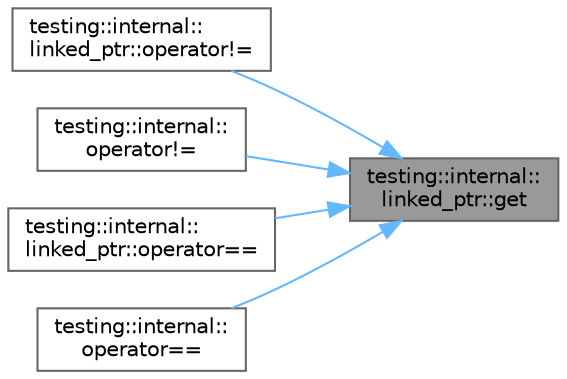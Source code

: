 digraph "testing::internal::linked_ptr::get"
{
 // LATEX_PDF_SIZE
  bgcolor="transparent";
  edge [fontname=Helvetica,fontsize=10,labelfontname=Helvetica,labelfontsize=10];
  node [fontname=Helvetica,fontsize=10,shape=box,height=0.2,width=0.4];
  rankdir="RL";
  Node1 [id="Node000001",label="testing::internal::\llinked_ptr::get",height=0.2,width=0.4,color="gray40", fillcolor="grey60", style="filled", fontcolor="black",tooltip=" "];
  Node1 -> Node2 [id="edge1_Node000001_Node000002",dir="back",color="steelblue1",style="solid",tooltip=" "];
  Node2 [id="Node000002",label="testing::internal::\llinked_ptr::operator!=",height=0.2,width=0.4,color="grey40", fillcolor="white", style="filled",URL="$classtesting_1_1internal_1_1linked__ptr.html#a4801114a83a9e12b08f90e0d28318f26",tooltip=" "];
  Node1 -> Node3 [id="edge2_Node000001_Node000003",dir="back",color="steelblue1",style="solid",tooltip=" "];
  Node3 [id="Node000003",label="testing::internal::\loperator!=",height=0.2,width=0.4,color="grey40", fillcolor="white", style="filled",URL="$namespacetesting_1_1internal.html#a6910869259f8f31825b471e9190fa09a",tooltip=" "];
  Node1 -> Node4 [id="edge3_Node000001_Node000004",dir="back",color="steelblue1",style="solid",tooltip=" "];
  Node4 [id="Node000004",label="testing::internal::\llinked_ptr::operator==",height=0.2,width=0.4,color="grey40", fillcolor="white", style="filled",URL="$classtesting_1_1internal_1_1linked__ptr.html#a79306e959a4ae7b3a9da641d2ba06ce6",tooltip=" "];
  Node1 -> Node5 [id="edge4_Node000001_Node000005",dir="back",color="steelblue1",style="solid",tooltip=" "];
  Node5 [id="Node000005",label="testing::internal::\loperator==",height=0.2,width=0.4,color="grey40", fillcolor="white", style="filled",URL="$namespacetesting_1_1internal.html#ad1cb54a206a209ddace17a05359d38ae",tooltip=" "];
}
